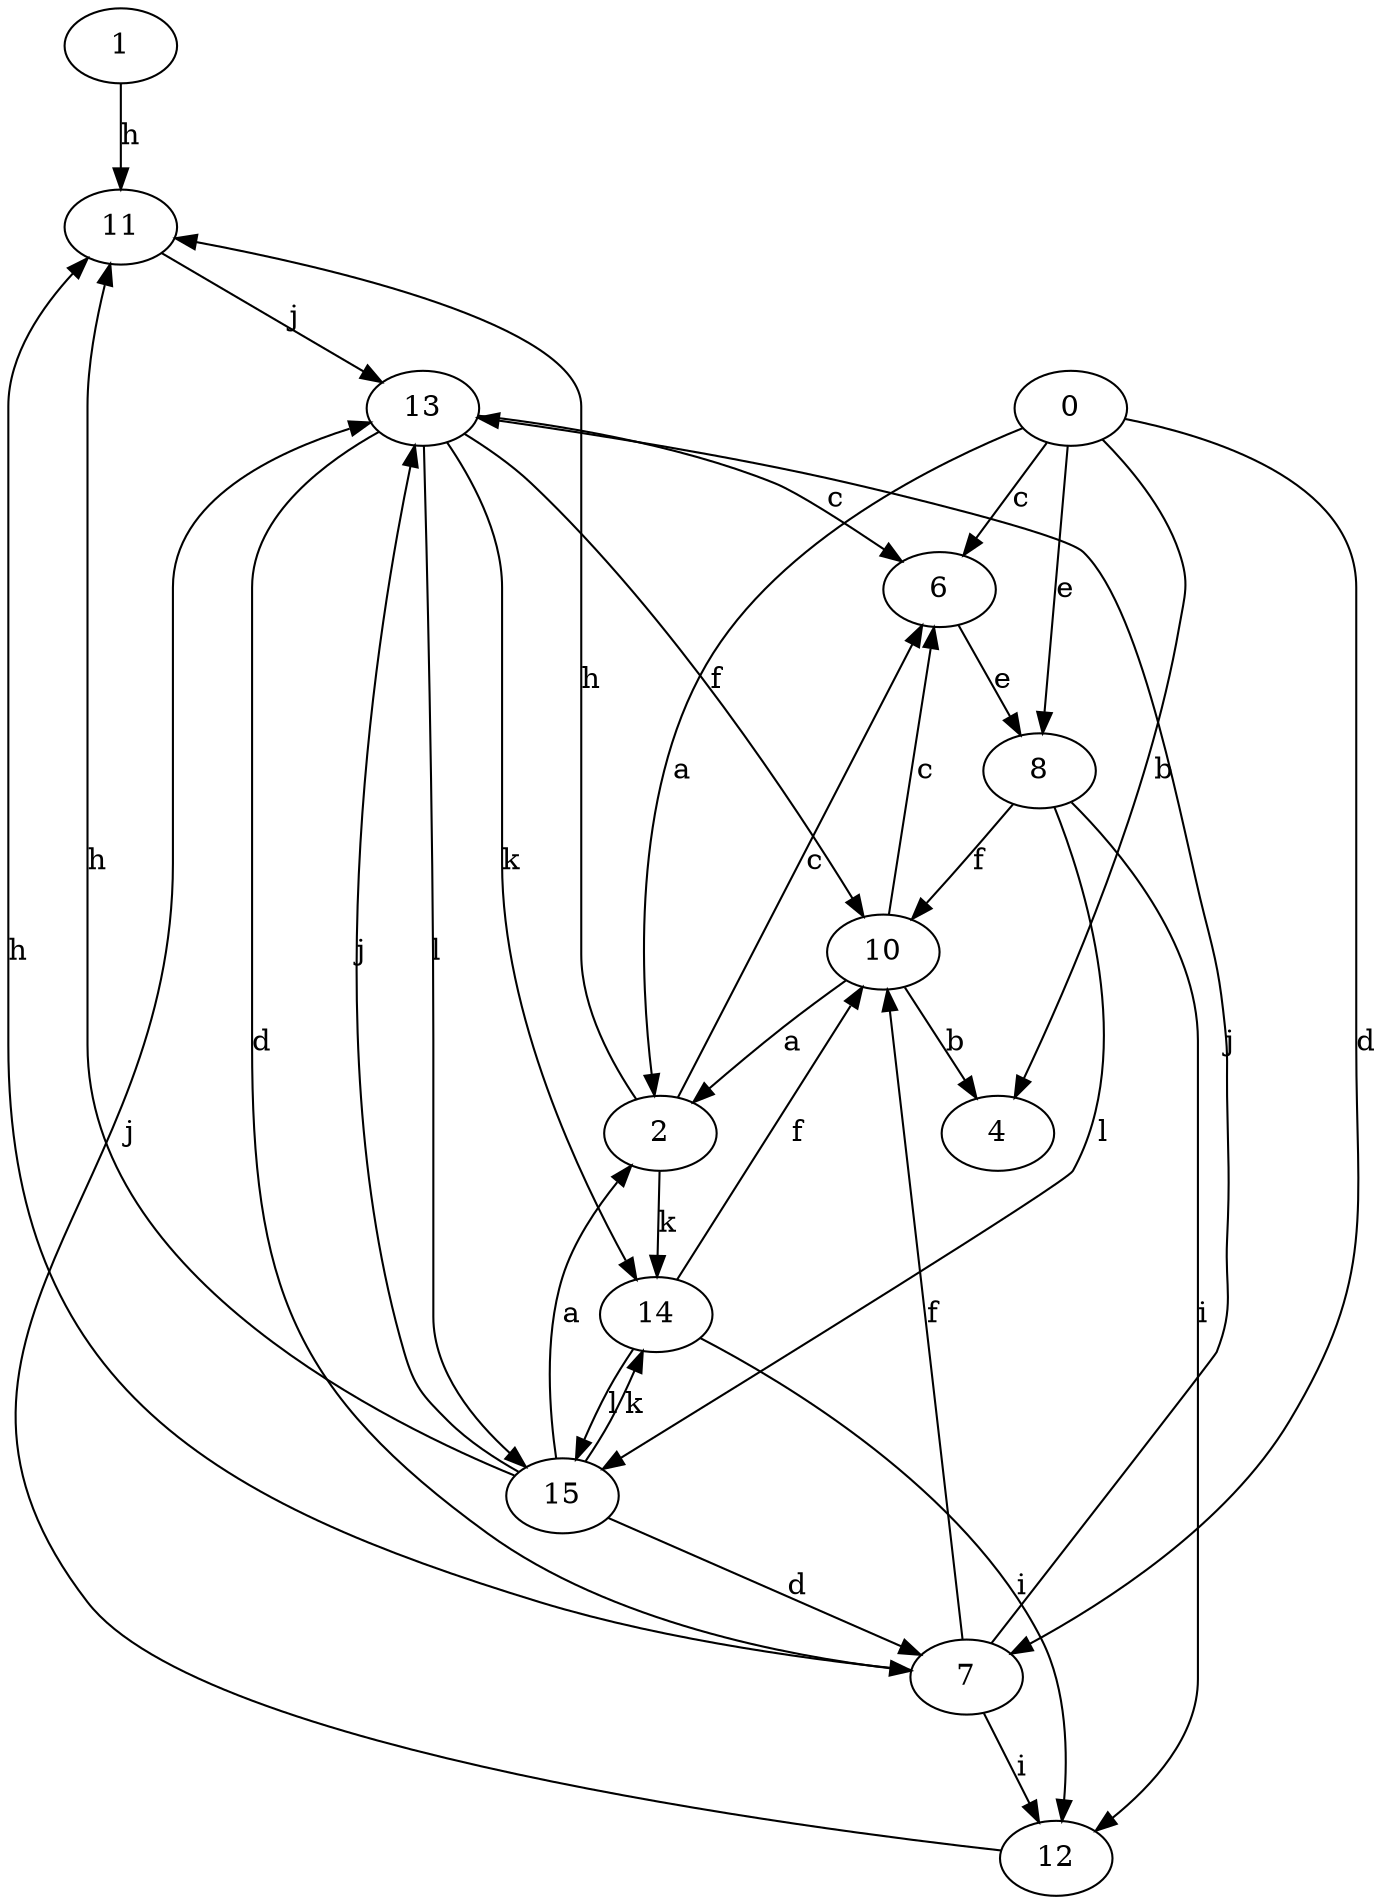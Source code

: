 strict digraph  {
1;
2;
4;
6;
7;
0;
8;
10;
11;
12;
13;
14;
15;
1 -> 11  [label=h];
2 -> 6  [label=c];
2 -> 11  [label=h];
2 -> 14  [label=k];
6 -> 8  [label=e];
7 -> 10  [label=f];
7 -> 11  [label=h];
7 -> 12  [label=i];
7 -> 13  [label=j];
0 -> 2  [label=a];
0 -> 4  [label=b];
0 -> 6  [label=c];
0 -> 7  [label=d];
0 -> 8  [label=e];
8 -> 10  [label=f];
8 -> 12  [label=i];
8 -> 15  [label=l];
10 -> 2  [label=a];
10 -> 4  [label=b];
10 -> 6  [label=c];
11 -> 13  [label=j];
12 -> 13  [label=j];
13 -> 6  [label=c];
13 -> 7  [label=d];
13 -> 10  [label=f];
13 -> 14  [label=k];
13 -> 15  [label=l];
14 -> 10  [label=f];
14 -> 12  [label=i];
14 -> 15  [label=l];
15 -> 2  [label=a];
15 -> 7  [label=d];
15 -> 11  [label=h];
15 -> 13  [label=j];
15 -> 14  [label=k];
}
